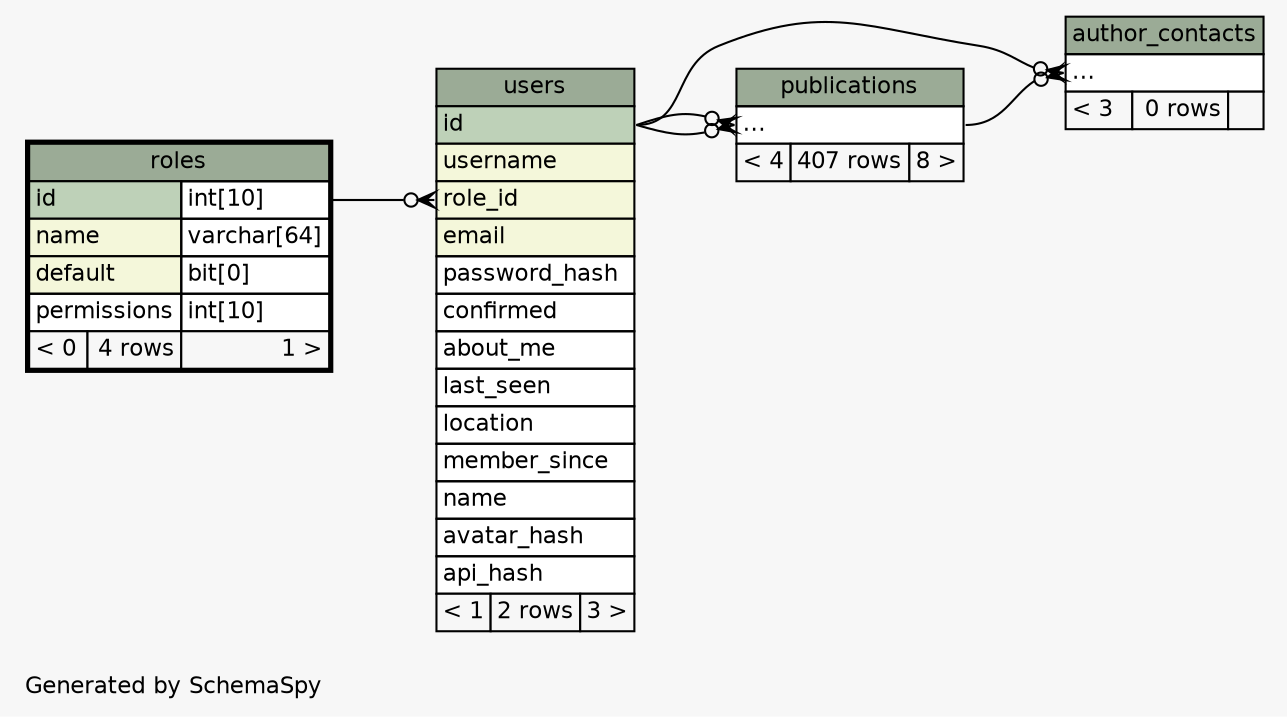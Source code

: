 // dot 2.38.0 on Linux 4.4.0-42-generic
// SchemaSpy rev 590
digraph "twoDegreesRelationshipsDiagram" {
  graph [
    rankdir="RL"
    bgcolor="#f7f7f7"
    label="\nGenerated by SchemaSpy"
    labeljust="l"
    nodesep="0.18"
    ranksep="0.46"
    fontname="Helvetica"
    fontsize="11"
  ];
  node [
    fontname="Helvetica"
    fontsize="11"
    shape="plaintext"
  ];
  edge [
    arrowsize="0.8"
  ];
  "author_contacts":"elipses":w -> "users":"id":e [arrowhead=none dir=back arrowtail=crowodot];
  "author_contacts":"elipses":w -> "publications":"elipses":e [arrowhead=none dir=back arrowtail=crowodot];
  "publications":"elipses":w -> "users":"id":e [arrowhead=none dir=back arrowtail=crowodot];
  "publications":"elipses":w -> "users":"id":e [arrowhead=none dir=back arrowtail=crowodot];
  "users":"role_id":w -> "roles":"id.type":e [arrowhead=none dir=back arrowtail=crowodot];
  "author_contacts" [
    label=<
    <TABLE BORDER="0" CELLBORDER="1" CELLSPACING="0" BGCOLOR="#ffffff">
      <TR><TD COLSPAN="3" BGCOLOR="#9bab96" ALIGN="CENTER">author_contacts</TD></TR>
      <TR><TD PORT="elipses" COLSPAN="3" ALIGN="LEFT">...</TD></TR>
      <TR><TD ALIGN="LEFT" BGCOLOR="#f7f7f7">&lt; 3</TD><TD ALIGN="RIGHT" BGCOLOR="#f7f7f7">0 rows</TD><TD ALIGN="RIGHT" BGCOLOR="#f7f7f7">  </TD></TR>
    </TABLE>>
    URL="author_contacts.html"
    tooltip="author_contacts"
  ];
  "publications" [
    label=<
    <TABLE BORDER="0" CELLBORDER="1" CELLSPACING="0" BGCOLOR="#ffffff">
      <TR><TD COLSPAN="3" BGCOLOR="#9bab96" ALIGN="CENTER">publications</TD></TR>
      <TR><TD PORT="elipses" COLSPAN="3" ALIGN="LEFT">...</TD></TR>
      <TR><TD ALIGN="LEFT" BGCOLOR="#f7f7f7">&lt; 4</TD><TD ALIGN="RIGHT" BGCOLOR="#f7f7f7">407 rows</TD><TD ALIGN="RIGHT" BGCOLOR="#f7f7f7">8 &gt;</TD></TR>
    </TABLE>>
    URL="publications.html"
    tooltip="publications"
  ];
  "roles" [
    label=<
    <TABLE BORDER="2" CELLBORDER="1" CELLSPACING="0" BGCOLOR="#ffffff">
      <TR><TD COLSPAN="3" BGCOLOR="#9bab96" ALIGN="CENTER">roles</TD></TR>
      <TR><TD PORT="id" COLSPAN="2" BGCOLOR="#bed1b8" ALIGN="LEFT">id</TD><TD PORT="id.type" ALIGN="LEFT">int[10]</TD></TR>
      <TR><TD PORT="name" COLSPAN="2" BGCOLOR="#f4f7da" ALIGN="LEFT">name</TD><TD PORT="name.type" ALIGN="LEFT">varchar[64]</TD></TR>
      <TR><TD PORT="default" COLSPAN="2" BGCOLOR="#f4f7da" ALIGN="LEFT">default</TD><TD PORT="default.type" ALIGN="LEFT">bit[0]</TD></TR>
      <TR><TD PORT="permissions" COLSPAN="2" ALIGN="LEFT">permissions</TD><TD PORT="permissions.type" ALIGN="LEFT">int[10]</TD></TR>
      <TR><TD ALIGN="LEFT" BGCOLOR="#f7f7f7">&lt; 0</TD><TD ALIGN="RIGHT" BGCOLOR="#f7f7f7">4 rows</TD><TD ALIGN="RIGHT" BGCOLOR="#f7f7f7">1 &gt;</TD></TR>
    </TABLE>>
    URL="roles.html"
    tooltip="roles"
  ];
  "users" [
    label=<
    <TABLE BORDER="0" CELLBORDER="1" CELLSPACING="0" BGCOLOR="#ffffff">
      <TR><TD COLSPAN="3" BGCOLOR="#9bab96" ALIGN="CENTER">users</TD></TR>
      <TR><TD PORT="id" COLSPAN="3" BGCOLOR="#bed1b8" ALIGN="LEFT">id</TD></TR>
      <TR><TD PORT="username" COLSPAN="3" BGCOLOR="#f4f7da" ALIGN="LEFT">username</TD></TR>
      <TR><TD PORT="role_id" COLSPAN="3" BGCOLOR="#f4f7da" ALIGN="LEFT">role_id</TD></TR>
      <TR><TD PORT="email" COLSPAN="3" BGCOLOR="#f4f7da" ALIGN="LEFT">email</TD></TR>
      <TR><TD PORT="password_hash" COLSPAN="3" ALIGN="LEFT">password_hash</TD></TR>
      <TR><TD PORT="confirmed" COLSPAN="3" ALIGN="LEFT">confirmed</TD></TR>
      <TR><TD PORT="about_me" COLSPAN="3" ALIGN="LEFT">about_me</TD></TR>
      <TR><TD PORT="last_seen" COLSPAN="3" ALIGN="LEFT">last_seen</TD></TR>
      <TR><TD PORT="location" COLSPAN="3" ALIGN="LEFT">location</TD></TR>
      <TR><TD PORT="member_since" COLSPAN="3" ALIGN="LEFT">member_since</TD></TR>
      <TR><TD PORT="name" COLSPAN="3" ALIGN="LEFT">name</TD></TR>
      <TR><TD PORT="avatar_hash" COLSPAN="3" ALIGN="LEFT">avatar_hash</TD></TR>
      <TR><TD PORT="api_hash" COLSPAN="3" ALIGN="LEFT">api_hash</TD></TR>
      <TR><TD ALIGN="LEFT" BGCOLOR="#f7f7f7">&lt; 1</TD><TD ALIGN="RIGHT" BGCOLOR="#f7f7f7">2 rows</TD><TD ALIGN="RIGHT" BGCOLOR="#f7f7f7">3 &gt;</TD></TR>
    </TABLE>>
    URL="users.html"
    tooltip="users"
  ];
}
